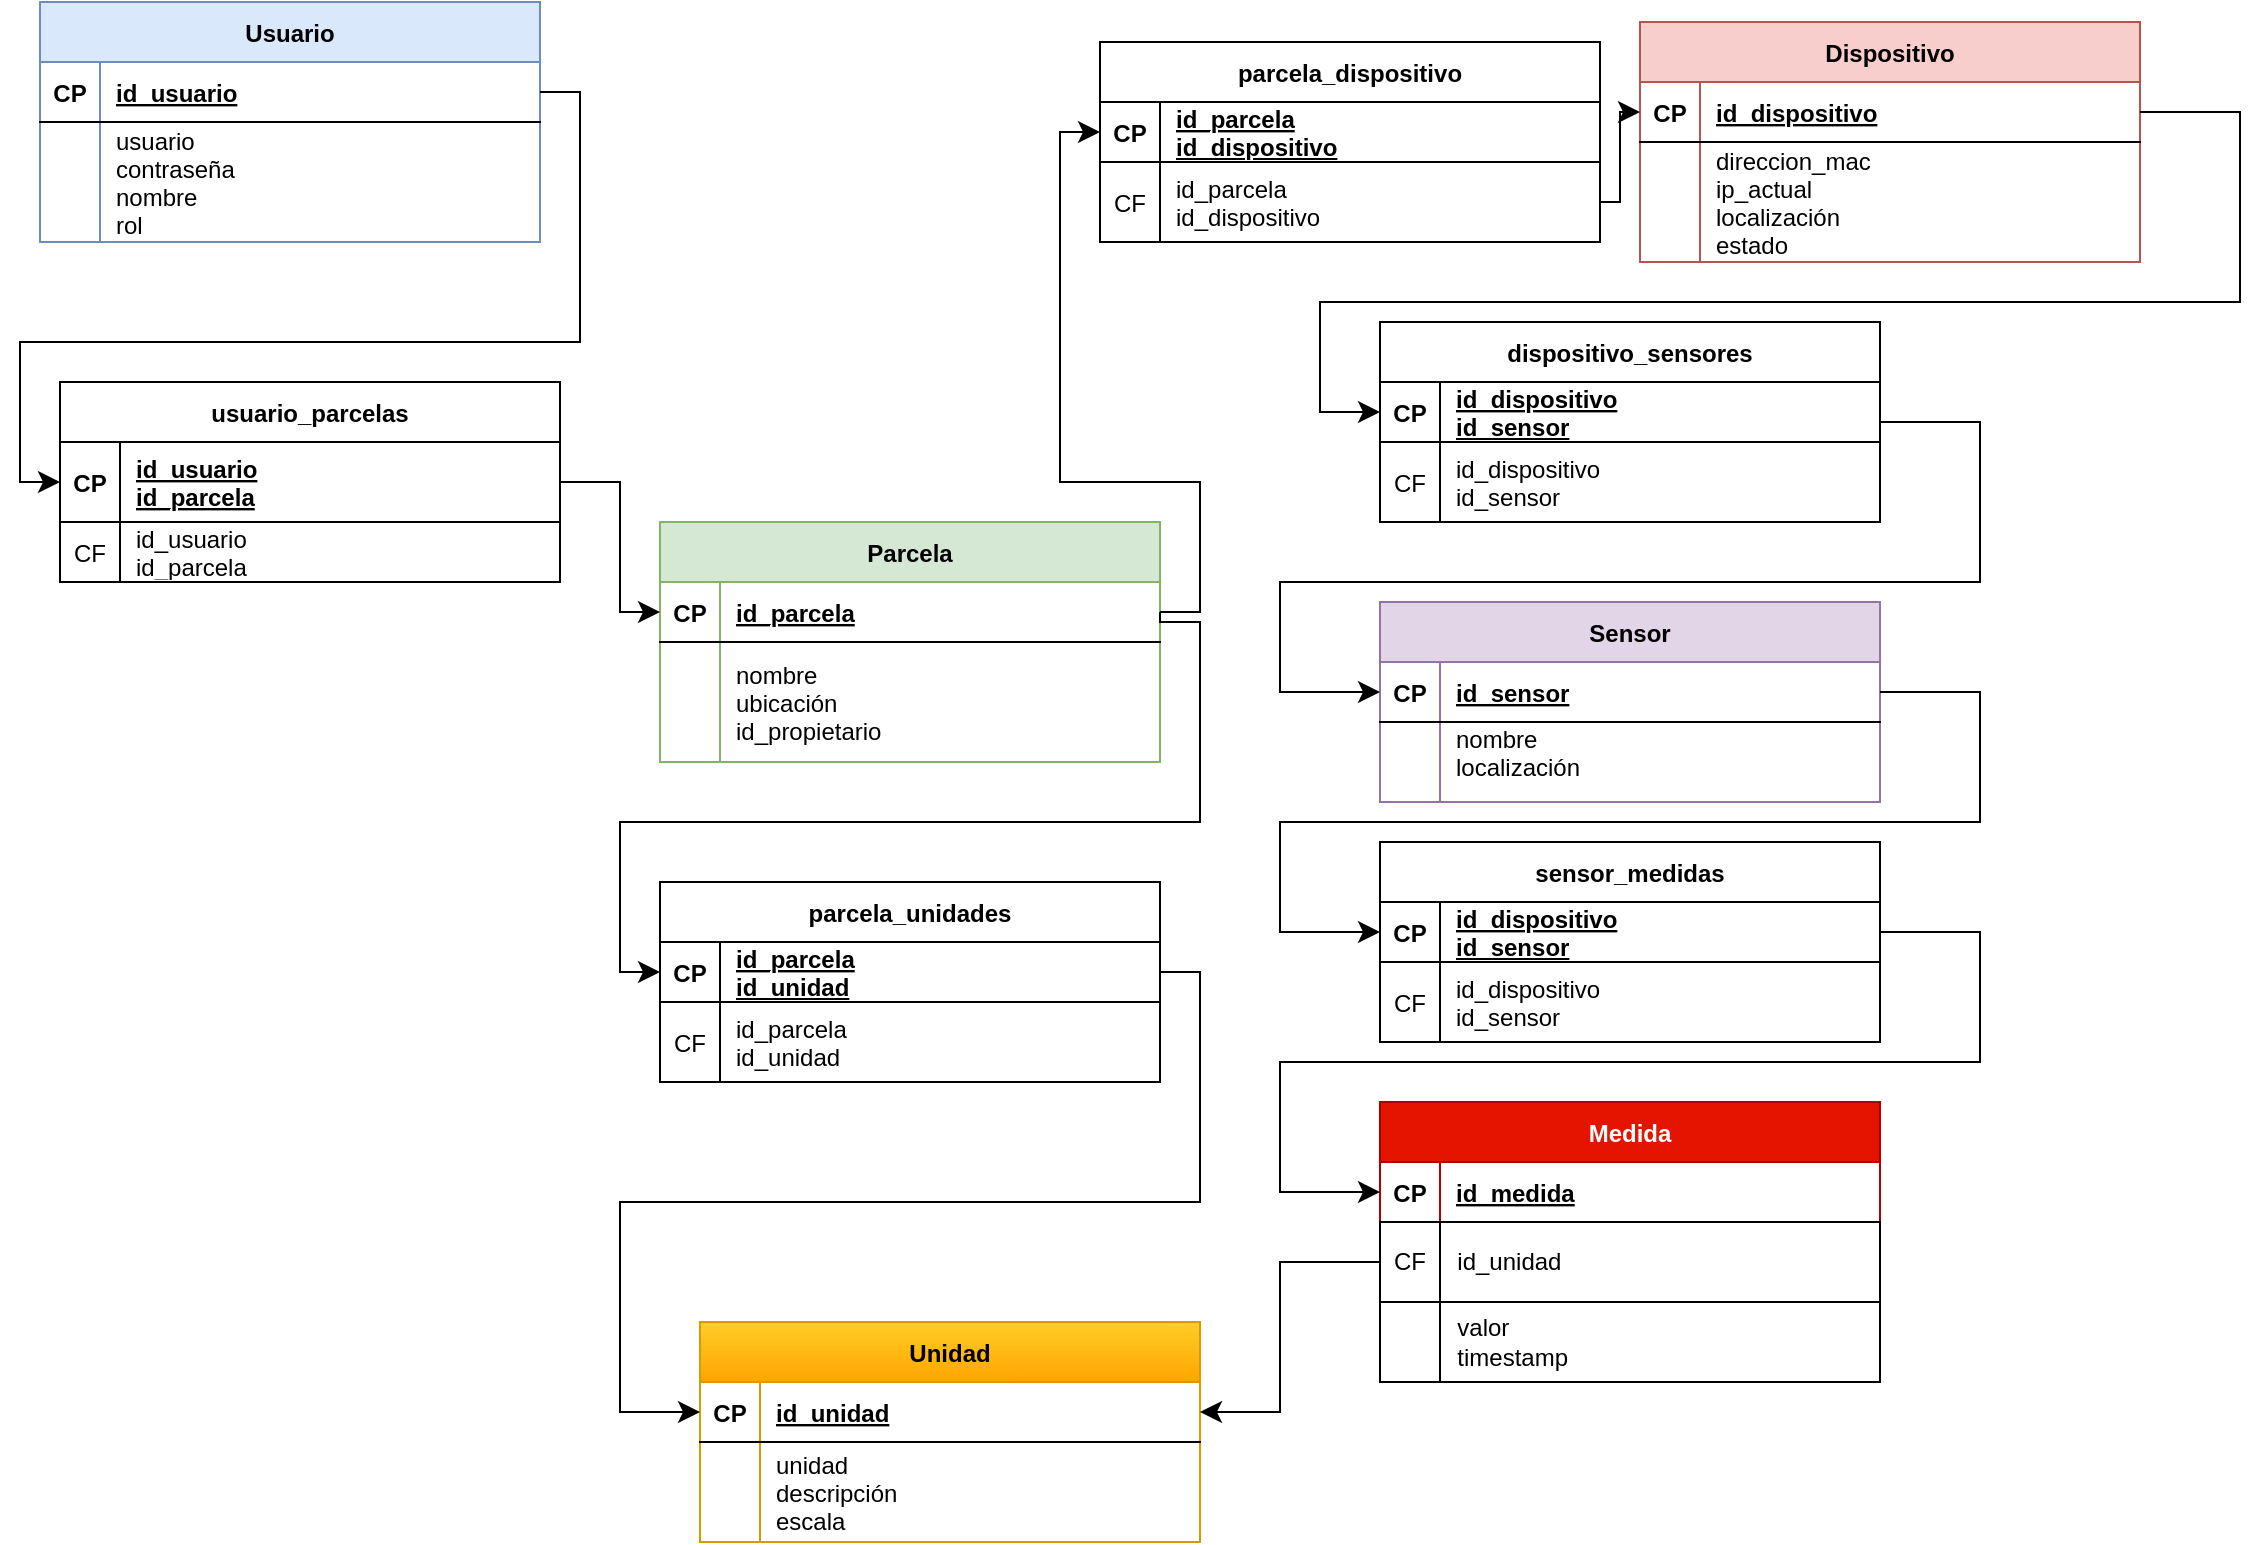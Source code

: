 <mxfile version="24.3.1" type="device">
  <diagram id="R2lEEEUBdFMjLlhIrx00" name="Page-1">
    <mxGraphModel dx="1434" dy="754" grid="1" gridSize="10" guides="1" tooltips="1" connect="1" arrows="1" fold="1" page="1" pageScale="1" pageWidth="850" pageHeight="1100" math="0" shadow="0" extFonts="Permanent Marker^https://fonts.googleapis.com/css?family=Permanent+Marker">
      <root>
        <mxCell id="0" />
        <mxCell id="1" parent="0" />
        <mxCell id="C-vyLk0tnHw3VtMMgP7b-2" value="usuario_parcelas" style="shape=table;startSize=30;container=1;collapsible=1;childLayout=tableLayout;fixedRows=1;rowLines=0;fontStyle=1;align=center;resizeLast=1;" parent="1" vertex="1">
          <mxGeometry x="30" y="230" width="250" height="100" as="geometry" />
        </mxCell>
        <mxCell id="C-vyLk0tnHw3VtMMgP7b-3" value="" style="shape=partialRectangle;collapsible=0;dropTarget=0;pointerEvents=0;fillColor=none;points=[[0,0.5],[1,0.5]];portConstraint=eastwest;top=0;left=0;right=0;bottom=1;" parent="C-vyLk0tnHw3VtMMgP7b-2" vertex="1">
          <mxGeometry y="30" width="250" height="40" as="geometry" />
        </mxCell>
        <mxCell id="C-vyLk0tnHw3VtMMgP7b-4" value="CP" style="shape=partialRectangle;overflow=hidden;connectable=0;fillColor=none;top=0;left=0;bottom=0;right=0;fontStyle=1;" parent="C-vyLk0tnHw3VtMMgP7b-3" vertex="1">
          <mxGeometry width="30" height="40" as="geometry">
            <mxRectangle width="30" height="40" as="alternateBounds" />
          </mxGeometry>
        </mxCell>
        <mxCell id="C-vyLk0tnHw3VtMMgP7b-5" value="id_usuario&#xa;id_parcela" style="shape=partialRectangle;overflow=hidden;connectable=0;fillColor=none;top=0;left=0;bottom=0;right=0;align=left;spacingLeft=6;fontStyle=5;" parent="C-vyLk0tnHw3VtMMgP7b-3" vertex="1">
          <mxGeometry x="30" width="220" height="40" as="geometry">
            <mxRectangle width="220" height="40" as="alternateBounds" />
          </mxGeometry>
        </mxCell>
        <mxCell id="C-vyLk0tnHw3VtMMgP7b-6" value="" style="shape=partialRectangle;collapsible=0;dropTarget=0;pointerEvents=0;fillColor=none;points=[[0,0.5],[1,0.5]];portConstraint=eastwest;top=0;left=0;right=0;bottom=0;" parent="C-vyLk0tnHw3VtMMgP7b-2" vertex="1">
          <mxGeometry y="70" width="250" height="30" as="geometry" />
        </mxCell>
        <mxCell id="C-vyLk0tnHw3VtMMgP7b-7" value="CF" style="shape=partialRectangle;overflow=hidden;connectable=0;fillColor=none;top=0;left=0;bottom=0;right=0;" parent="C-vyLk0tnHw3VtMMgP7b-6" vertex="1">
          <mxGeometry width="30" height="30" as="geometry">
            <mxRectangle width="30" height="30" as="alternateBounds" />
          </mxGeometry>
        </mxCell>
        <mxCell id="C-vyLk0tnHw3VtMMgP7b-8" value="id_usuario&#xa;id_parcela" style="shape=partialRectangle;overflow=hidden;connectable=0;fillColor=none;top=0;left=0;bottom=0;right=0;align=left;spacingLeft=6;" parent="C-vyLk0tnHw3VtMMgP7b-6" vertex="1">
          <mxGeometry x="30" width="220" height="30" as="geometry">
            <mxRectangle width="220" height="30" as="alternateBounds" />
          </mxGeometry>
        </mxCell>
        <mxCell id="C-vyLk0tnHw3VtMMgP7b-13" value="Parcela" style="shape=table;startSize=30;container=1;collapsible=1;childLayout=tableLayout;fixedRows=1;rowLines=0;fontStyle=1;align=center;resizeLast=1;fillColor=#d5e8d4;strokeColor=#82b366;" parent="1" vertex="1">
          <mxGeometry x="330" y="300" width="250" height="120" as="geometry" />
        </mxCell>
        <mxCell id="C-vyLk0tnHw3VtMMgP7b-14" value="" style="shape=partialRectangle;collapsible=0;dropTarget=0;pointerEvents=0;fillColor=none;points=[[0,0.5],[1,0.5]];portConstraint=eastwest;top=0;left=0;right=0;bottom=1;" parent="C-vyLk0tnHw3VtMMgP7b-13" vertex="1">
          <mxGeometry y="30" width="250" height="30" as="geometry" />
        </mxCell>
        <mxCell id="C-vyLk0tnHw3VtMMgP7b-15" value="CP" style="shape=partialRectangle;overflow=hidden;connectable=0;fillColor=none;top=0;left=0;bottom=0;right=0;fontStyle=1;" parent="C-vyLk0tnHw3VtMMgP7b-14" vertex="1">
          <mxGeometry width="30" height="30" as="geometry">
            <mxRectangle width="30" height="30" as="alternateBounds" />
          </mxGeometry>
        </mxCell>
        <mxCell id="C-vyLk0tnHw3VtMMgP7b-16" value="id_parcela" style="shape=partialRectangle;overflow=hidden;connectable=0;fillColor=none;top=0;left=0;bottom=0;right=0;align=left;spacingLeft=6;fontStyle=5;" parent="C-vyLk0tnHw3VtMMgP7b-14" vertex="1">
          <mxGeometry x="30" width="220" height="30" as="geometry">
            <mxRectangle width="220" height="30" as="alternateBounds" />
          </mxGeometry>
        </mxCell>
        <mxCell id="C-vyLk0tnHw3VtMMgP7b-17" value="" style="shape=partialRectangle;collapsible=0;dropTarget=0;pointerEvents=0;fillColor=none;points=[[0,0.5],[1,0.5]];portConstraint=eastwest;top=0;left=0;right=0;bottom=0;" parent="C-vyLk0tnHw3VtMMgP7b-13" vertex="1">
          <mxGeometry y="60" width="250" height="60" as="geometry" />
        </mxCell>
        <mxCell id="C-vyLk0tnHw3VtMMgP7b-18" value="" style="shape=partialRectangle;overflow=hidden;connectable=0;fillColor=none;top=0;left=0;bottom=0;right=0;" parent="C-vyLk0tnHw3VtMMgP7b-17" vertex="1">
          <mxGeometry width="30" height="60" as="geometry">
            <mxRectangle width="30" height="60" as="alternateBounds" />
          </mxGeometry>
        </mxCell>
        <mxCell id="C-vyLk0tnHw3VtMMgP7b-19" value="nombre&#xa;ubicación&#xa;id_propietario" style="shape=partialRectangle;overflow=hidden;connectable=0;fillColor=none;top=0;left=0;bottom=0;right=0;align=left;spacingLeft=6;" parent="C-vyLk0tnHw3VtMMgP7b-17" vertex="1">
          <mxGeometry x="30" width="220" height="60" as="geometry">
            <mxRectangle width="220" height="60" as="alternateBounds" />
          </mxGeometry>
        </mxCell>
        <mxCell id="C-vyLk0tnHw3VtMMgP7b-23" value="Usuario" style="shape=table;startSize=30;container=1;collapsible=1;childLayout=tableLayout;fixedRows=1;rowLines=0;fontStyle=1;align=center;resizeLast=1;fillColor=#dae8fc;strokeColor=#6c8ebf;" parent="1" vertex="1">
          <mxGeometry x="20" y="40" width="250" height="120" as="geometry" />
        </mxCell>
        <mxCell id="C-vyLk0tnHw3VtMMgP7b-24" value="" style="shape=partialRectangle;collapsible=0;dropTarget=0;pointerEvents=0;fillColor=none;points=[[0,0.5],[1,0.5]];portConstraint=eastwest;top=0;left=0;right=0;bottom=1;" parent="C-vyLk0tnHw3VtMMgP7b-23" vertex="1">
          <mxGeometry y="30" width="250" height="30" as="geometry" />
        </mxCell>
        <mxCell id="C-vyLk0tnHw3VtMMgP7b-25" value="CP" style="shape=partialRectangle;overflow=hidden;connectable=0;fillColor=none;top=0;left=0;bottom=0;right=0;fontStyle=1;" parent="C-vyLk0tnHw3VtMMgP7b-24" vertex="1">
          <mxGeometry width="30" height="30" as="geometry">
            <mxRectangle width="30" height="30" as="alternateBounds" />
          </mxGeometry>
        </mxCell>
        <mxCell id="C-vyLk0tnHw3VtMMgP7b-26" value="id_usuario" style="shape=partialRectangle;overflow=hidden;connectable=0;fillColor=none;top=0;left=0;bottom=0;right=0;align=left;spacingLeft=6;fontStyle=5;" parent="C-vyLk0tnHw3VtMMgP7b-24" vertex="1">
          <mxGeometry x="30" width="220" height="30" as="geometry">
            <mxRectangle width="220" height="30" as="alternateBounds" />
          </mxGeometry>
        </mxCell>
        <mxCell id="C-vyLk0tnHw3VtMMgP7b-27" value="" style="shape=partialRectangle;collapsible=0;dropTarget=0;pointerEvents=0;fillColor=none;points=[[0,0.5],[1,0.5]];portConstraint=eastwest;top=0;left=0;right=0;bottom=0;" parent="C-vyLk0tnHw3VtMMgP7b-23" vertex="1">
          <mxGeometry y="60" width="250" height="60" as="geometry" />
        </mxCell>
        <mxCell id="C-vyLk0tnHw3VtMMgP7b-28" value="" style="shape=partialRectangle;overflow=hidden;connectable=0;fillColor=none;top=0;left=0;bottom=0;right=0;" parent="C-vyLk0tnHw3VtMMgP7b-27" vertex="1">
          <mxGeometry width="30" height="60" as="geometry">
            <mxRectangle width="30" height="60" as="alternateBounds" />
          </mxGeometry>
        </mxCell>
        <mxCell id="C-vyLk0tnHw3VtMMgP7b-29" value="usuario&#xa;contraseña&#xa;nombre&#xa;rol" style="shape=partialRectangle;overflow=hidden;connectable=0;fillColor=none;top=0;left=0;bottom=0;right=0;align=left;spacingLeft=6;" parent="C-vyLk0tnHw3VtMMgP7b-27" vertex="1">
          <mxGeometry x="30" width="220" height="60" as="geometry">
            <mxRectangle width="220" height="60" as="alternateBounds" />
          </mxGeometry>
        </mxCell>
        <mxCell id="ex4ap8QWlo4vLZ6JLewi-2" value="parcela_dispositivo" style="shape=table;startSize=30;container=1;collapsible=1;childLayout=tableLayout;fixedRows=1;rowLines=0;fontStyle=1;align=center;resizeLast=1;" vertex="1" parent="1">
          <mxGeometry x="550" y="60" width="250" height="100" as="geometry" />
        </mxCell>
        <mxCell id="ex4ap8QWlo4vLZ6JLewi-3" value="" style="shape=partialRectangle;collapsible=0;dropTarget=0;pointerEvents=0;fillColor=none;points=[[0,0.5],[1,0.5]];portConstraint=eastwest;top=0;left=0;right=0;bottom=1;" vertex="1" parent="ex4ap8QWlo4vLZ6JLewi-2">
          <mxGeometry y="30" width="250" height="30" as="geometry" />
        </mxCell>
        <mxCell id="ex4ap8QWlo4vLZ6JLewi-4" value="CP" style="shape=partialRectangle;overflow=hidden;connectable=0;fillColor=none;top=0;left=0;bottom=0;right=0;fontStyle=1;" vertex="1" parent="ex4ap8QWlo4vLZ6JLewi-3">
          <mxGeometry width="30" height="30" as="geometry">
            <mxRectangle width="30" height="30" as="alternateBounds" />
          </mxGeometry>
        </mxCell>
        <mxCell id="ex4ap8QWlo4vLZ6JLewi-5" value="id_parcela&#xa;id_dispositivo" style="shape=partialRectangle;overflow=hidden;connectable=0;fillColor=none;top=0;left=0;bottom=0;right=0;align=left;spacingLeft=6;fontStyle=5;" vertex="1" parent="ex4ap8QWlo4vLZ6JLewi-3">
          <mxGeometry x="30" width="220" height="30" as="geometry">
            <mxRectangle width="220" height="30" as="alternateBounds" />
          </mxGeometry>
        </mxCell>
        <mxCell id="ex4ap8QWlo4vLZ6JLewi-6" value="" style="shape=partialRectangle;collapsible=0;dropTarget=0;pointerEvents=0;fillColor=none;points=[[0,0.5],[1,0.5]];portConstraint=eastwest;top=0;left=0;right=0;bottom=0;" vertex="1" parent="ex4ap8QWlo4vLZ6JLewi-2">
          <mxGeometry y="60" width="250" height="40" as="geometry" />
        </mxCell>
        <mxCell id="ex4ap8QWlo4vLZ6JLewi-7" value="CF" style="shape=partialRectangle;overflow=hidden;connectable=0;fillColor=none;top=0;left=0;bottom=0;right=0;" vertex="1" parent="ex4ap8QWlo4vLZ6JLewi-6">
          <mxGeometry width="30" height="40" as="geometry">
            <mxRectangle width="30" height="40" as="alternateBounds" />
          </mxGeometry>
        </mxCell>
        <mxCell id="ex4ap8QWlo4vLZ6JLewi-8" value="id_parcela&#xa;id_dispositivo" style="shape=partialRectangle;overflow=hidden;connectable=0;fillColor=none;top=0;left=0;bottom=0;right=0;align=left;spacingLeft=6;" vertex="1" parent="ex4ap8QWlo4vLZ6JLewi-6">
          <mxGeometry x="30" width="220" height="40" as="geometry">
            <mxRectangle width="220" height="40" as="alternateBounds" />
          </mxGeometry>
        </mxCell>
        <mxCell id="ex4ap8QWlo4vLZ6JLewi-9" value="Dispositivo" style="shape=table;startSize=30;container=1;collapsible=1;childLayout=tableLayout;fixedRows=1;rowLines=0;fontStyle=1;align=center;resizeLast=1;fillColor=#f8cecc;strokeColor=#b85450;" vertex="1" parent="1">
          <mxGeometry x="820" y="50" width="250" height="120" as="geometry" />
        </mxCell>
        <mxCell id="ex4ap8QWlo4vLZ6JLewi-10" value="" style="shape=partialRectangle;collapsible=0;dropTarget=0;pointerEvents=0;fillColor=none;points=[[0,0.5],[1,0.5]];portConstraint=eastwest;top=0;left=0;right=0;bottom=1;" vertex="1" parent="ex4ap8QWlo4vLZ6JLewi-9">
          <mxGeometry y="30" width="250" height="30" as="geometry" />
        </mxCell>
        <mxCell id="ex4ap8QWlo4vLZ6JLewi-11" value="CP" style="shape=partialRectangle;overflow=hidden;connectable=0;fillColor=none;top=0;left=0;bottom=0;right=0;fontStyle=1;" vertex="1" parent="ex4ap8QWlo4vLZ6JLewi-10">
          <mxGeometry width="30" height="30" as="geometry">
            <mxRectangle width="30" height="30" as="alternateBounds" />
          </mxGeometry>
        </mxCell>
        <mxCell id="ex4ap8QWlo4vLZ6JLewi-12" value="id_dispositivo" style="shape=partialRectangle;overflow=hidden;connectable=0;fillColor=none;top=0;left=0;bottom=0;right=0;align=left;spacingLeft=6;fontStyle=5;" vertex="1" parent="ex4ap8QWlo4vLZ6JLewi-10">
          <mxGeometry x="30" width="220" height="30" as="geometry">
            <mxRectangle width="220" height="30" as="alternateBounds" />
          </mxGeometry>
        </mxCell>
        <mxCell id="ex4ap8QWlo4vLZ6JLewi-13" value="" style="shape=partialRectangle;collapsible=0;dropTarget=0;pointerEvents=0;fillColor=none;points=[[0,0.5],[1,0.5]];portConstraint=eastwest;top=0;left=0;right=0;bottom=0;" vertex="1" parent="ex4ap8QWlo4vLZ6JLewi-9">
          <mxGeometry y="60" width="250" height="60" as="geometry" />
        </mxCell>
        <mxCell id="ex4ap8QWlo4vLZ6JLewi-14" value="" style="shape=partialRectangle;overflow=hidden;connectable=0;fillColor=none;top=0;left=0;bottom=0;right=0;" vertex="1" parent="ex4ap8QWlo4vLZ6JLewi-13">
          <mxGeometry width="30" height="60" as="geometry">
            <mxRectangle width="30" height="60" as="alternateBounds" />
          </mxGeometry>
        </mxCell>
        <mxCell id="ex4ap8QWlo4vLZ6JLewi-15" value="direccion_mac&#xa;ip_actual&#xa;localización&#xa;estado" style="shape=partialRectangle;overflow=hidden;connectable=0;fillColor=none;top=0;left=0;bottom=0;right=0;align=left;spacingLeft=6;" vertex="1" parent="ex4ap8QWlo4vLZ6JLewi-13">
          <mxGeometry x="30" width="220" height="60" as="geometry">
            <mxRectangle width="220" height="60" as="alternateBounds" />
          </mxGeometry>
        </mxCell>
        <mxCell id="ex4ap8QWlo4vLZ6JLewi-21" value="dispositivo_sensores" style="shape=table;startSize=30;container=1;collapsible=1;childLayout=tableLayout;fixedRows=1;rowLines=0;fontStyle=1;align=center;resizeLast=1;" vertex="1" parent="1">
          <mxGeometry x="690" y="200" width="250" height="100" as="geometry" />
        </mxCell>
        <mxCell id="ex4ap8QWlo4vLZ6JLewi-22" value="" style="shape=partialRectangle;collapsible=0;dropTarget=0;pointerEvents=0;fillColor=none;points=[[0,0.5],[1,0.5]];portConstraint=eastwest;top=0;left=0;right=0;bottom=1;" vertex="1" parent="ex4ap8QWlo4vLZ6JLewi-21">
          <mxGeometry y="30" width="250" height="30" as="geometry" />
        </mxCell>
        <mxCell id="ex4ap8QWlo4vLZ6JLewi-23" value="CP" style="shape=partialRectangle;overflow=hidden;connectable=0;fillColor=none;top=0;left=0;bottom=0;right=0;fontStyle=1;" vertex="1" parent="ex4ap8QWlo4vLZ6JLewi-22">
          <mxGeometry width="30" height="30" as="geometry">
            <mxRectangle width="30" height="30" as="alternateBounds" />
          </mxGeometry>
        </mxCell>
        <mxCell id="ex4ap8QWlo4vLZ6JLewi-24" value="id_dispositivo&#xa;id_sensor" style="shape=partialRectangle;overflow=hidden;connectable=0;fillColor=none;top=0;left=0;bottom=0;right=0;align=left;spacingLeft=6;fontStyle=5;" vertex="1" parent="ex4ap8QWlo4vLZ6JLewi-22">
          <mxGeometry x="30" width="220" height="30" as="geometry">
            <mxRectangle width="220" height="30" as="alternateBounds" />
          </mxGeometry>
        </mxCell>
        <mxCell id="ex4ap8QWlo4vLZ6JLewi-25" value="" style="shape=partialRectangle;collapsible=0;dropTarget=0;pointerEvents=0;fillColor=none;points=[[0,0.5],[1,0.5]];portConstraint=eastwest;top=0;left=0;right=0;bottom=0;" vertex="1" parent="ex4ap8QWlo4vLZ6JLewi-21">
          <mxGeometry y="60" width="250" height="40" as="geometry" />
        </mxCell>
        <mxCell id="ex4ap8QWlo4vLZ6JLewi-26" value="CF" style="shape=partialRectangle;overflow=hidden;connectable=0;fillColor=none;top=0;left=0;bottom=0;right=0;" vertex="1" parent="ex4ap8QWlo4vLZ6JLewi-25">
          <mxGeometry width="30" height="40" as="geometry">
            <mxRectangle width="30" height="40" as="alternateBounds" />
          </mxGeometry>
        </mxCell>
        <mxCell id="ex4ap8QWlo4vLZ6JLewi-27" value="id_dispositivo&#xa;id_sensor" style="shape=partialRectangle;overflow=hidden;connectable=0;fillColor=none;top=0;left=0;bottom=0;right=0;align=left;spacingLeft=6;" vertex="1" parent="ex4ap8QWlo4vLZ6JLewi-25">
          <mxGeometry x="30" width="220" height="40" as="geometry">
            <mxRectangle width="220" height="40" as="alternateBounds" />
          </mxGeometry>
        </mxCell>
        <mxCell id="ex4ap8QWlo4vLZ6JLewi-32" value="Sensor" style="shape=table;startSize=30;container=1;collapsible=1;childLayout=tableLayout;fixedRows=1;rowLines=0;fontStyle=1;align=center;resizeLast=1;fillColor=#e1d5e7;strokeColor=#9673a6;" vertex="1" parent="1">
          <mxGeometry x="690" y="340" width="250" height="100" as="geometry" />
        </mxCell>
        <mxCell id="ex4ap8QWlo4vLZ6JLewi-33" value="" style="shape=partialRectangle;collapsible=0;dropTarget=0;pointerEvents=0;fillColor=none;points=[[0,0.5],[1,0.5]];portConstraint=eastwest;top=0;left=0;right=0;bottom=1;" vertex="1" parent="ex4ap8QWlo4vLZ6JLewi-32">
          <mxGeometry y="30" width="250" height="30" as="geometry" />
        </mxCell>
        <mxCell id="ex4ap8QWlo4vLZ6JLewi-34" value="CP" style="shape=partialRectangle;overflow=hidden;connectable=0;fillColor=none;top=0;left=0;bottom=0;right=0;fontStyle=1;" vertex="1" parent="ex4ap8QWlo4vLZ6JLewi-33">
          <mxGeometry width="30" height="30" as="geometry">
            <mxRectangle width="30" height="30" as="alternateBounds" />
          </mxGeometry>
        </mxCell>
        <mxCell id="ex4ap8QWlo4vLZ6JLewi-35" value="id_sensor" style="shape=partialRectangle;overflow=hidden;connectable=0;fillColor=none;top=0;left=0;bottom=0;right=0;align=left;spacingLeft=6;fontStyle=5;" vertex="1" parent="ex4ap8QWlo4vLZ6JLewi-33">
          <mxGeometry x="30" width="220" height="30" as="geometry">
            <mxRectangle width="220" height="30" as="alternateBounds" />
          </mxGeometry>
        </mxCell>
        <mxCell id="ex4ap8QWlo4vLZ6JLewi-36" value="" style="shape=partialRectangle;collapsible=0;dropTarget=0;pointerEvents=0;fillColor=none;points=[[0,0.5],[1,0.5]];portConstraint=eastwest;top=0;left=0;right=0;bottom=0;" vertex="1" parent="ex4ap8QWlo4vLZ6JLewi-32">
          <mxGeometry y="60" width="250" height="40" as="geometry" />
        </mxCell>
        <mxCell id="ex4ap8QWlo4vLZ6JLewi-37" value="" style="shape=partialRectangle;overflow=hidden;connectable=0;fillColor=none;top=0;left=0;bottom=0;right=0;" vertex="1" parent="ex4ap8QWlo4vLZ6JLewi-36">
          <mxGeometry width="30" height="40" as="geometry">
            <mxRectangle width="30" height="40" as="alternateBounds" />
          </mxGeometry>
        </mxCell>
        <mxCell id="ex4ap8QWlo4vLZ6JLewi-38" value="nombre&#xa;localización&#xa;" style="shape=partialRectangle;overflow=hidden;connectable=0;fillColor=none;top=0;left=0;bottom=0;right=0;align=left;spacingLeft=6;" vertex="1" parent="ex4ap8QWlo4vLZ6JLewi-36">
          <mxGeometry x="30" width="220" height="40" as="geometry">
            <mxRectangle width="220" height="40" as="alternateBounds" />
          </mxGeometry>
        </mxCell>
        <mxCell id="ex4ap8QWlo4vLZ6JLewi-40" value="sensor_medidas" style="shape=table;startSize=30;container=1;collapsible=1;childLayout=tableLayout;fixedRows=1;rowLines=0;fontStyle=1;align=center;resizeLast=1;" vertex="1" parent="1">
          <mxGeometry x="690" y="460" width="250" height="100" as="geometry" />
        </mxCell>
        <mxCell id="ex4ap8QWlo4vLZ6JLewi-41" value="" style="shape=partialRectangle;collapsible=0;dropTarget=0;pointerEvents=0;fillColor=none;points=[[0,0.5],[1,0.5]];portConstraint=eastwest;top=0;left=0;right=0;bottom=1;" vertex="1" parent="ex4ap8QWlo4vLZ6JLewi-40">
          <mxGeometry y="30" width="250" height="30" as="geometry" />
        </mxCell>
        <mxCell id="ex4ap8QWlo4vLZ6JLewi-42" value="CP" style="shape=partialRectangle;overflow=hidden;connectable=0;fillColor=none;top=0;left=0;bottom=0;right=0;fontStyle=1;" vertex="1" parent="ex4ap8QWlo4vLZ6JLewi-41">
          <mxGeometry width="30" height="30" as="geometry">
            <mxRectangle width="30" height="30" as="alternateBounds" />
          </mxGeometry>
        </mxCell>
        <mxCell id="ex4ap8QWlo4vLZ6JLewi-43" value="id_dispositivo&#xa;id_sensor" style="shape=partialRectangle;overflow=hidden;connectable=0;fillColor=none;top=0;left=0;bottom=0;right=0;align=left;spacingLeft=6;fontStyle=5;" vertex="1" parent="ex4ap8QWlo4vLZ6JLewi-41">
          <mxGeometry x="30" width="220" height="30" as="geometry">
            <mxRectangle width="220" height="30" as="alternateBounds" />
          </mxGeometry>
        </mxCell>
        <mxCell id="ex4ap8QWlo4vLZ6JLewi-44" value="" style="shape=partialRectangle;collapsible=0;dropTarget=0;pointerEvents=0;fillColor=none;points=[[0,0.5],[1,0.5]];portConstraint=eastwest;top=0;left=0;right=0;bottom=0;" vertex="1" parent="ex4ap8QWlo4vLZ6JLewi-40">
          <mxGeometry y="60" width="250" height="40" as="geometry" />
        </mxCell>
        <mxCell id="ex4ap8QWlo4vLZ6JLewi-45" value="CF" style="shape=partialRectangle;overflow=hidden;connectable=0;fillColor=none;top=0;left=0;bottom=0;right=0;" vertex="1" parent="ex4ap8QWlo4vLZ6JLewi-44">
          <mxGeometry width="30" height="40" as="geometry">
            <mxRectangle width="30" height="40" as="alternateBounds" />
          </mxGeometry>
        </mxCell>
        <mxCell id="ex4ap8QWlo4vLZ6JLewi-46" value="id_dispositivo&#xa;id_sensor" style="shape=partialRectangle;overflow=hidden;connectable=0;fillColor=none;top=0;left=0;bottom=0;right=0;align=left;spacingLeft=6;" vertex="1" parent="ex4ap8QWlo4vLZ6JLewi-44">
          <mxGeometry x="30" width="220" height="40" as="geometry">
            <mxRectangle width="220" height="40" as="alternateBounds" />
          </mxGeometry>
        </mxCell>
        <mxCell id="ex4ap8QWlo4vLZ6JLewi-60" value="" style="group" vertex="1" connectable="0" parent="1">
          <mxGeometry x="690" y="590" width="250" height="140" as="geometry" />
        </mxCell>
        <mxCell id="ex4ap8QWlo4vLZ6JLewi-48" value="Medida" style="shape=table;startSize=30;container=1;collapsible=1;childLayout=tableLayout;fixedRows=1;rowLines=0;fontStyle=1;align=center;resizeLast=1;fillColor=#e51400;fontColor=#ffffff;strokeColor=#B20000;" vertex="1" parent="ex4ap8QWlo4vLZ6JLewi-60">
          <mxGeometry width="250" height="140" as="geometry" />
        </mxCell>
        <mxCell id="ex4ap8QWlo4vLZ6JLewi-49" value="" style="shape=partialRectangle;collapsible=0;dropTarget=0;pointerEvents=0;fillColor=none;points=[[0,0.5],[1,0.5]];portConstraint=eastwest;top=0;left=0;right=0;bottom=1;" vertex="1" parent="ex4ap8QWlo4vLZ6JLewi-48">
          <mxGeometry y="30" width="250" height="30" as="geometry" />
        </mxCell>
        <mxCell id="ex4ap8QWlo4vLZ6JLewi-50" value="CP" style="shape=partialRectangle;overflow=hidden;connectable=0;fillColor=none;top=0;left=0;bottom=0;right=0;fontStyle=1;" vertex="1" parent="ex4ap8QWlo4vLZ6JLewi-49">
          <mxGeometry width="30" height="30" as="geometry">
            <mxRectangle width="30" height="30" as="alternateBounds" />
          </mxGeometry>
        </mxCell>
        <mxCell id="ex4ap8QWlo4vLZ6JLewi-51" value="id_medida" style="shape=partialRectangle;overflow=hidden;connectable=0;fillColor=none;top=0;left=0;bottom=0;right=0;align=left;spacingLeft=6;fontStyle=5;" vertex="1" parent="ex4ap8QWlo4vLZ6JLewi-49">
          <mxGeometry x="30" width="220" height="30" as="geometry">
            <mxRectangle width="220" height="30" as="alternateBounds" />
          </mxGeometry>
        </mxCell>
        <mxCell id="ex4ap8QWlo4vLZ6JLewi-52" value="" style="shape=partialRectangle;collapsible=0;dropTarget=0;pointerEvents=0;fillColor=none;points=[[0,0.5],[1,0.5]];portConstraint=eastwest;top=0;left=0;right=0;bottom=0;" vertex="1" parent="ex4ap8QWlo4vLZ6JLewi-48">
          <mxGeometry y="60" width="250" height="40" as="geometry" />
        </mxCell>
        <mxCell id="ex4ap8QWlo4vLZ6JLewi-53" value="" style="shape=partialRectangle;overflow=hidden;connectable=0;fillColor=none;top=0;left=0;bottom=0;right=0;" vertex="1" parent="ex4ap8QWlo4vLZ6JLewi-52">
          <mxGeometry width="30" height="40" as="geometry">
            <mxRectangle width="30" height="40" as="alternateBounds" />
          </mxGeometry>
        </mxCell>
        <mxCell id="ex4ap8QWlo4vLZ6JLewi-54" value="" style="shape=partialRectangle;overflow=hidden;connectable=0;fillColor=none;top=0;left=0;bottom=0;right=0;align=left;spacingLeft=6;" vertex="1" parent="ex4ap8QWlo4vLZ6JLewi-52">
          <mxGeometry x="30" width="220" height="40" as="geometry">
            <mxRectangle width="220" height="40" as="alternateBounds" />
          </mxGeometry>
        </mxCell>
        <mxCell id="ex4ap8QWlo4vLZ6JLewi-56" value="" style="whiteSpace=wrap;html=1;" vertex="1" parent="ex4ap8QWlo4vLZ6JLewi-60">
          <mxGeometry y="100" width="30" height="40" as="geometry" />
        </mxCell>
        <mxCell id="ex4ap8QWlo4vLZ6JLewi-57" value="CF" style="whiteSpace=wrap;html=1;" vertex="1" parent="ex4ap8QWlo4vLZ6JLewi-60">
          <mxGeometry y="60" width="30" height="40" as="geometry" />
        </mxCell>
        <mxCell id="ex4ap8QWlo4vLZ6JLewi-58" value="&amp;nbsp; id_unidad" style="whiteSpace=wrap;html=1;align=left;" vertex="1" parent="ex4ap8QWlo4vLZ6JLewi-60">
          <mxGeometry x="30" y="60" width="220" height="40" as="geometry" />
        </mxCell>
        <mxCell id="ex4ap8QWlo4vLZ6JLewi-59" value="&amp;nbsp; valor&lt;div&gt;&amp;nbsp; timestamp&lt;/div&gt;" style="whiteSpace=wrap;html=1;align=left;" vertex="1" parent="ex4ap8QWlo4vLZ6JLewi-60">
          <mxGeometry x="30" y="100" width="220" height="40" as="geometry" />
        </mxCell>
        <mxCell id="ex4ap8QWlo4vLZ6JLewi-64" value="Unidad" style="shape=table;startSize=30;container=1;collapsible=1;childLayout=tableLayout;fixedRows=1;rowLines=0;fontStyle=1;align=center;resizeLast=1;fillColor=#ffcd28;gradientColor=#ffa500;strokeColor=#d79b00;" vertex="1" parent="1">
          <mxGeometry x="350" y="700" width="250" height="110" as="geometry" />
        </mxCell>
        <mxCell id="ex4ap8QWlo4vLZ6JLewi-65" value="" style="shape=partialRectangle;collapsible=0;dropTarget=0;pointerEvents=0;fillColor=none;points=[[0,0.5],[1,0.5]];portConstraint=eastwest;top=0;left=0;right=0;bottom=1;" vertex="1" parent="ex4ap8QWlo4vLZ6JLewi-64">
          <mxGeometry y="30" width="250" height="30" as="geometry" />
        </mxCell>
        <mxCell id="ex4ap8QWlo4vLZ6JLewi-66" value="CP" style="shape=partialRectangle;overflow=hidden;connectable=0;fillColor=none;top=0;left=0;bottom=0;right=0;fontStyle=1;" vertex="1" parent="ex4ap8QWlo4vLZ6JLewi-65">
          <mxGeometry width="30" height="30" as="geometry">
            <mxRectangle width="30" height="30" as="alternateBounds" />
          </mxGeometry>
        </mxCell>
        <mxCell id="ex4ap8QWlo4vLZ6JLewi-67" value="id_unidad" style="shape=partialRectangle;overflow=hidden;connectable=0;fillColor=none;top=0;left=0;bottom=0;right=0;align=left;spacingLeft=6;fontStyle=5;" vertex="1" parent="ex4ap8QWlo4vLZ6JLewi-65">
          <mxGeometry x="30" width="220" height="30" as="geometry">
            <mxRectangle width="220" height="30" as="alternateBounds" />
          </mxGeometry>
        </mxCell>
        <mxCell id="ex4ap8QWlo4vLZ6JLewi-68" value="" style="shape=partialRectangle;collapsible=0;dropTarget=0;pointerEvents=0;fillColor=none;points=[[0,0.5],[1,0.5]];portConstraint=eastwest;top=0;left=0;right=0;bottom=0;" vertex="1" parent="ex4ap8QWlo4vLZ6JLewi-64">
          <mxGeometry y="60" width="250" height="50" as="geometry" />
        </mxCell>
        <mxCell id="ex4ap8QWlo4vLZ6JLewi-69" value="" style="shape=partialRectangle;overflow=hidden;connectable=0;fillColor=none;top=0;left=0;bottom=0;right=0;" vertex="1" parent="ex4ap8QWlo4vLZ6JLewi-68">
          <mxGeometry width="30" height="50" as="geometry">
            <mxRectangle width="30" height="50" as="alternateBounds" />
          </mxGeometry>
        </mxCell>
        <mxCell id="ex4ap8QWlo4vLZ6JLewi-70" value="unidad&#xa;descripción&#xa;escala" style="shape=partialRectangle;overflow=hidden;connectable=0;fillColor=none;top=0;left=0;bottom=0;right=0;align=left;spacingLeft=6;" vertex="1" parent="ex4ap8QWlo4vLZ6JLewi-68">
          <mxGeometry x="30" width="220" height="50" as="geometry">
            <mxRectangle width="220" height="50" as="alternateBounds" />
          </mxGeometry>
        </mxCell>
        <mxCell id="ex4ap8QWlo4vLZ6JLewi-72" value="parcela_unidades" style="shape=table;startSize=30;container=1;collapsible=1;childLayout=tableLayout;fixedRows=1;rowLines=0;fontStyle=1;align=center;resizeLast=1;" vertex="1" parent="1">
          <mxGeometry x="330" y="480" width="250" height="100" as="geometry" />
        </mxCell>
        <mxCell id="ex4ap8QWlo4vLZ6JLewi-73" value="" style="shape=partialRectangle;collapsible=0;dropTarget=0;pointerEvents=0;fillColor=none;points=[[0,0.5],[1,0.5]];portConstraint=eastwest;top=0;left=0;right=0;bottom=1;" vertex="1" parent="ex4ap8QWlo4vLZ6JLewi-72">
          <mxGeometry y="30" width="250" height="30" as="geometry" />
        </mxCell>
        <mxCell id="ex4ap8QWlo4vLZ6JLewi-74" value="CP" style="shape=partialRectangle;overflow=hidden;connectable=0;fillColor=none;top=0;left=0;bottom=0;right=0;fontStyle=1;" vertex="1" parent="ex4ap8QWlo4vLZ6JLewi-73">
          <mxGeometry width="30" height="30" as="geometry">
            <mxRectangle width="30" height="30" as="alternateBounds" />
          </mxGeometry>
        </mxCell>
        <mxCell id="ex4ap8QWlo4vLZ6JLewi-75" value="id_parcela&#xa;id_unidad" style="shape=partialRectangle;overflow=hidden;connectable=0;fillColor=none;top=0;left=0;bottom=0;right=0;align=left;spacingLeft=6;fontStyle=5;" vertex="1" parent="ex4ap8QWlo4vLZ6JLewi-73">
          <mxGeometry x="30" width="220" height="30" as="geometry">
            <mxRectangle width="220" height="30" as="alternateBounds" />
          </mxGeometry>
        </mxCell>
        <mxCell id="ex4ap8QWlo4vLZ6JLewi-76" value="" style="shape=partialRectangle;collapsible=0;dropTarget=0;pointerEvents=0;fillColor=none;points=[[0,0.5],[1,0.5]];portConstraint=eastwest;top=0;left=0;right=0;bottom=0;" vertex="1" parent="ex4ap8QWlo4vLZ6JLewi-72">
          <mxGeometry y="60" width="250" height="40" as="geometry" />
        </mxCell>
        <mxCell id="ex4ap8QWlo4vLZ6JLewi-77" value="CF" style="shape=partialRectangle;overflow=hidden;connectable=0;fillColor=none;top=0;left=0;bottom=0;right=0;" vertex="1" parent="ex4ap8QWlo4vLZ6JLewi-76">
          <mxGeometry width="30" height="40" as="geometry">
            <mxRectangle width="30" height="40" as="alternateBounds" />
          </mxGeometry>
        </mxCell>
        <mxCell id="ex4ap8QWlo4vLZ6JLewi-78" value="id_parcela&#xa;id_unidad" style="shape=partialRectangle;overflow=hidden;connectable=0;fillColor=none;top=0;left=0;bottom=0;right=0;align=left;spacingLeft=6;" vertex="1" parent="ex4ap8QWlo4vLZ6JLewi-76">
          <mxGeometry x="30" width="220" height="40" as="geometry">
            <mxRectangle width="220" height="40" as="alternateBounds" />
          </mxGeometry>
        </mxCell>
        <mxCell id="ex4ap8QWlo4vLZ6JLewi-82" value="" style="edgeStyle=segmentEdgeStyle;endArrow=classic;html=1;curved=0;rounded=0;endSize=8;startSize=8;exitX=1;exitY=0.5;exitDx=0;exitDy=0;entryX=0;entryY=0.5;entryDx=0;entryDy=0;" edge="1" parent="1" source="C-vyLk0tnHw3VtMMgP7b-24" target="C-vyLk0tnHw3VtMMgP7b-3">
          <mxGeometry width="50" height="50" relative="1" as="geometry">
            <mxPoint x="390" y="170" as="sourcePoint" />
            <mxPoint x="330" y="250" as="targetPoint" />
            <Array as="points">
              <mxPoint x="290" y="85" />
              <mxPoint x="290" y="210" />
              <mxPoint x="10" y="210" />
              <mxPoint x="10" y="280" />
            </Array>
          </mxGeometry>
        </mxCell>
        <mxCell id="ex4ap8QWlo4vLZ6JLewi-83" value="" style="edgeStyle=segmentEdgeStyle;endArrow=classic;html=1;curved=0;rounded=0;endSize=8;startSize=8;entryX=0;entryY=0.5;entryDx=0;entryDy=0;exitX=1;exitY=0.5;exitDx=0;exitDy=0;" edge="1" parent="1" source="C-vyLk0tnHw3VtMMgP7b-3" target="C-vyLk0tnHw3VtMMgP7b-14">
          <mxGeometry width="50" height="50" relative="1" as="geometry">
            <mxPoint x="160" y="420" as="sourcePoint" />
            <mxPoint x="210" y="370" as="targetPoint" />
            <Array as="points">
              <mxPoint x="310" y="280" />
              <mxPoint x="310" y="345" />
            </Array>
          </mxGeometry>
        </mxCell>
        <mxCell id="ex4ap8QWlo4vLZ6JLewi-84" value="" style="edgeStyle=segmentEdgeStyle;endArrow=classic;html=1;curved=0;rounded=0;endSize=8;startSize=8;exitX=1;exitY=0.5;exitDx=0;exitDy=0;entryX=0;entryY=0.5;entryDx=0;entryDy=0;" edge="1" parent="1" source="C-vyLk0tnHw3VtMMgP7b-14" target="ex4ap8QWlo4vLZ6JLewi-3">
          <mxGeometry width="50" height="50" relative="1" as="geometry">
            <mxPoint x="580" y="260" as="sourcePoint" />
            <mxPoint x="630" y="210" as="targetPoint" />
            <Array as="points">
              <mxPoint x="600" y="345" />
              <mxPoint x="600" y="280" />
              <mxPoint x="530" y="280" />
              <mxPoint x="530" y="105" />
            </Array>
          </mxGeometry>
        </mxCell>
        <mxCell id="ex4ap8QWlo4vLZ6JLewi-85" value="" style="edgeStyle=segmentEdgeStyle;endArrow=classic;html=1;curved=0;rounded=0;endSize=8;startSize=8;exitX=1;exitY=0.5;exitDx=0;exitDy=0;entryX=0;entryY=0.5;entryDx=0;entryDy=0;" edge="1" parent="1" source="ex4ap8QWlo4vLZ6JLewi-6" target="ex4ap8QWlo4vLZ6JLewi-10">
          <mxGeometry width="50" height="50" relative="1" as="geometry">
            <mxPoint x="580" y="230" as="sourcePoint" />
            <mxPoint x="630" y="180" as="targetPoint" />
            <Array as="points">
              <mxPoint x="810" y="140" />
              <mxPoint x="810" y="95" />
            </Array>
          </mxGeometry>
        </mxCell>
        <mxCell id="ex4ap8QWlo4vLZ6JLewi-86" value="" style="edgeStyle=segmentEdgeStyle;endArrow=classic;html=1;curved=0;rounded=0;endSize=8;startSize=8;entryX=0;entryY=0.5;entryDx=0;entryDy=0;exitX=1;exitY=0.5;exitDx=0;exitDy=0;" edge="1" parent="1" source="ex4ap8QWlo4vLZ6JLewi-10" target="ex4ap8QWlo4vLZ6JLewi-22">
          <mxGeometry width="50" height="50" relative="1" as="geometry">
            <mxPoint x="1080" y="230" as="sourcePoint" />
            <mxPoint x="1130" y="180" as="targetPoint" />
            <Array as="points">
              <mxPoint x="1120" y="95" />
              <mxPoint x="1120" y="190" />
              <mxPoint x="660" y="190" />
              <mxPoint x="660" y="245" />
            </Array>
          </mxGeometry>
        </mxCell>
        <mxCell id="ex4ap8QWlo4vLZ6JLewi-87" value="" style="edgeStyle=segmentEdgeStyle;endArrow=classic;html=1;curved=0;rounded=0;endSize=8;startSize=8;entryX=0;entryY=0.5;entryDx=0;entryDy=0;exitX=1;exitY=0.5;exitDx=0;exitDy=0;" edge="1" parent="1" source="ex4ap8QWlo4vLZ6JLewi-22" target="ex4ap8QWlo4vLZ6JLewi-33">
          <mxGeometry width="50" height="50" relative="1" as="geometry">
            <mxPoint x="990" y="260" as="sourcePoint" />
            <mxPoint x="1040" y="300" as="targetPoint" />
            <Array as="points">
              <mxPoint x="940" y="250" />
              <mxPoint x="990" y="250" />
              <mxPoint x="990" y="330" />
              <mxPoint x="640" y="330" />
              <mxPoint x="640" y="385" />
            </Array>
          </mxGeometry>
        </mxCell>
        <mxCell id="ex4ap8QWlo4vLZ6JLewi-88" value="" style="edgeStyle=segmentEdgeStyle;endArrow=classic;html=1;curved=0;rounded=0;endSize=8;startSize=8;entryX=0;entryY=0.5;entryDx=0;entryDy=0;exitX=1;exitY=0.5;exitDx=0;exitDy=0;" edge="1" parent="1" source="ex4ap8QWlo4vLZ6JLewi-33" target="ex4ap8QWlo4vLZ6JLewi-41">
          <mxGeometry width="50" height="50" relative="1" as="geometry">
            <mxPoint x="600" y="490" as="sourcePoint" />
            <mxPoint x="650" y="440" as="targetPoint" />
            <Array as="points">
              <mxPoint x="990" y="385" />
              <mxPoint x="990" y="450" />
              <mxPoint x="640" y="450" />
              <mxPoint x="640" y="505" />
            </Array>
          </mxGeometry>
        </mxCell>
        <mxCell id="ex4ap8QWlo4vLZ6JLewi-90" value="" style="edgeStyle=segmentEdgeStyle;endArrow=classic;html=1;curved=0;rounded=0;endSize=8;startSize=8;exitX=1;exitY=0.5;exitDx=0;exitDy=0;entryX=0;entryY=0.5;entryDx=0;entryDy=0;" edge="1" parent="1" source="ex4ap8QWlo4vLZ6JLewi-41" target="ex4ap8QWlo4vLZ6JLewi-49">
          <mxGeometry width="50" height="50" relative="1" as="geometry">
            <mxPoint x="580" y="650" as="sourcePoint" />
            <mxPoint x="630" y="600" as="targetPoint" />
            <Array as="points">
              <mxPoint x="990" y="505" />
              <mxPoint x="990" y="570" />
              <mxPoint x="640" y="570" />
              <mxPoint x="640" y="635" />
            </Array>
          </mxGeometry>
        </mxCell>
        <mxCell id="ex4ap8QWlo4vLZ6JLewi-91" value="" style="edgeStyle=segmentEdgeStyle;endArrow=classic;html=1;curved=0;rounded=0;endSize=8;startSize=8;exitX=1;exitY=0.5;exitDx=0;exitDy=0;entryX=0;entryY=0.5;entryDx=0;entryDy=0;" edge="1" parent="1" source="ex4ap8QWlo4vLZ6JLewi-73" target="ex4ap8QWlo4vLZ6JLewi-65">
          <mxGeometry width="50" height="50" relative="1" as="geometry">
            <mxPoint x="330" y="550" as="sourcePoint" />
            <mxPoint x="380" y="500" as="targetPoint" />
            <Array as="points">
              <mxPoint x="600" y="525" />
              <mxPoint x="600" y="640" />
              <mxPoint x="310" y="640" />
              <mxPoint x="310" y="745" />
            </Array>
          </mxGeometry>
        </mxCell>
        <mxCell id="ex4ap8QWlo4vLZ6JLewi-92" value="" style="edgeStyle=segmentEdgeStyle;endArrow=classic;html=1;curved=0;rounded=0;endSize=8;startSize=8;exitX=0;exitY=0.5;exitDx=0;exitDy=0;entryX=1;entryY=0.5;entryDx=0;entryDy=0;" edge="1" parent="1" source="ex4ap8QWlo4vLZ6JLewi-57" target="ex4ap8QWlo4vLZ6JLewi-65">
          <mxGeometry width="50" height="50" relative="1" as="geometry">
            <mxPoint x="550" y="660" as="sourcePoint" />
            <mxPoint x="600" y="610" as="targetPoint" />
            <Array as="points">
              <mxPoint x="640" y="670" />
              <mxPoint x="640" y="745" />
            </Array>
          </mxGeometry>
        </mxCell>
        <mxCell id="ex4ap8QWlo4vLZ6JLewi-94" value="" style="edgeStyle=segmentEdgeStyle;endArrow=classic;html=1;curved=0;rounded=0;endSize=8;startSize=8;entryX=0;entryY=0.5;entryDx=0;entryDy=0;exitX=1;exitY=0.5;exitDx=0;exitDy=0;" edge="1" parent="1" source="C-vyLk0tnHw3VtMMgP7b-14" target="ex4ap8QWlo4vLZ6JLewi-73">
          <mxGeometry width="50" height="50" relative="1" as="geometry">
            <mxPoint x="580" y="350" as="sourcePoint" />
            <mxPoint x="270" y="480" as="targetPoint" />
            <Array as="points">
              <mxPoint x="580" y="350" />
              <mxPoint x="600" y="350" />
              <mxPoint x="600" y="450" />
              <mxPoint x="310" y="450" />
              <mxPoint x="310" y="525" />
            </Array>
          </mxGeometry>
        </mxCell>
      </root>
    </mxGraphModel>
  </diagram>
</mxfile>
